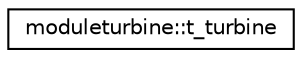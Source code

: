 digraph "Graphical Class Hierarchy"
{
 // LATEX_PDF_SIZE
  edge [fontname="Helvetica",fontsize="10",labelfontname="Helvetica",labelfontsize="10"];
  node [fontname="Helvetica",fontsize="10",shape=record];
  rankdir="LR";
  Node0 [label="moduleturbine::t_turbine",height=0.2,width=0.4,color="black", fillcolor="white", style="filled",URL="$structmoduleturbine_1_1t__turbine.html",tooltip=" "];
}
